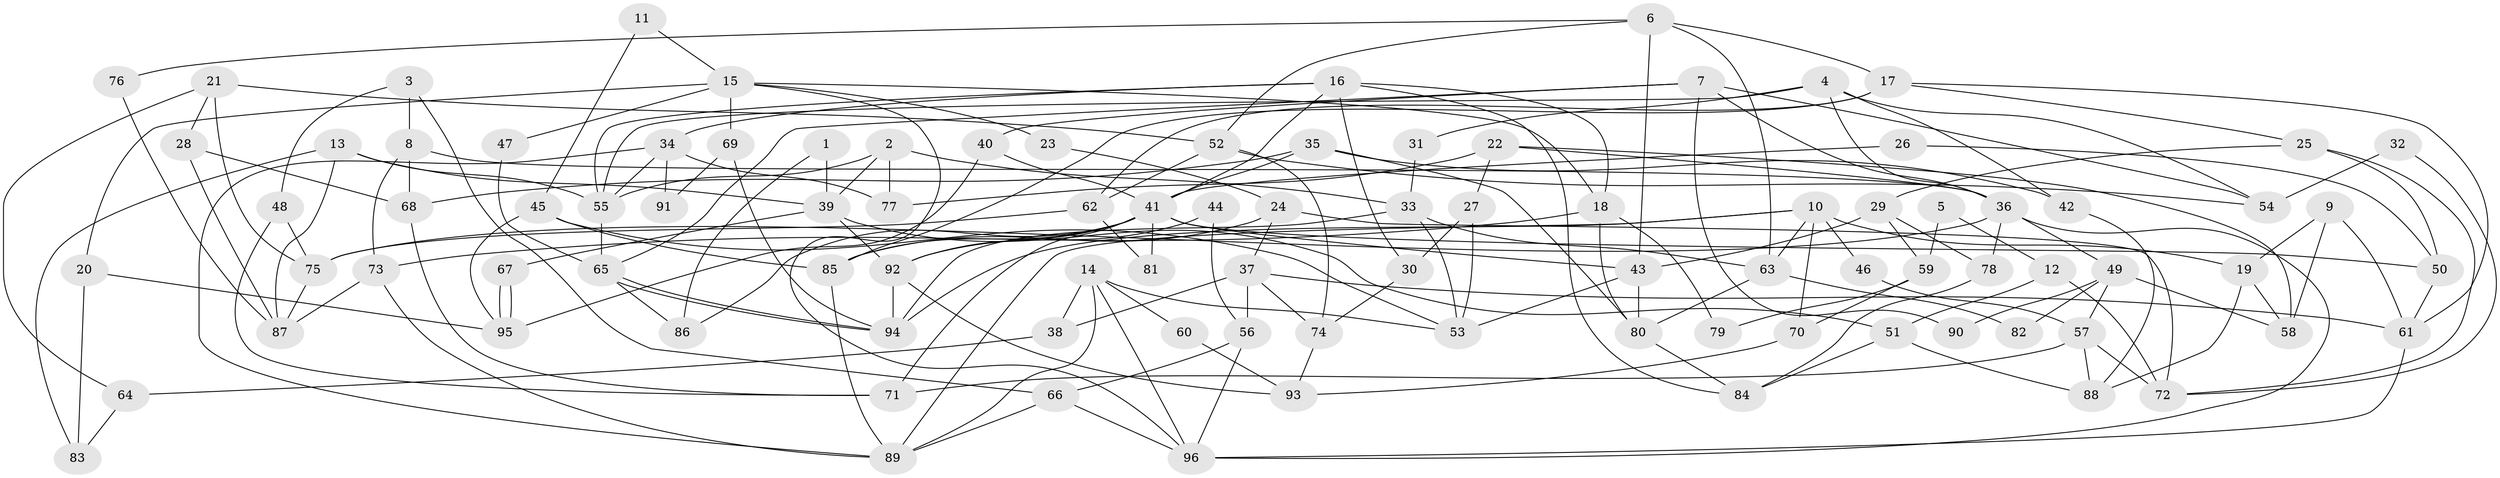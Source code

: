 // coarse degree distribution, {6: 0.08333333333333333, 4: 0.1875, 13: 0.020833333333333332, 8: 0.041666666666666664, 5: 0.20833333333333334, 9: 0.0625, 14: 0.020833333333333332, 3: 0.125, 2: 0.16666666666666666, 11: 0.020833333333333332, 10: 0.041666666666666664, 7: 0.020833333333333332}
// Generated by graph-tools (version 1.1) at 2025/54/03/05/25 16:54:47]
// undirected, 96 vertices, 192 edges
graph export_dot {
graph [start="1"]
  node [color=gray90,style=filled];
  1;
  2;
  3;
  4;
  5;
  6;
  7;
  8;
  9;
  10;
  11;
  12;
  13;
  14;
  15;
  16;
  17;
  18;
  19;
  20;
  21;
  22;
  23;
  24;
  25;
  26;
  27;
  28;
  29;
  30;
  31;
  32;
  33;
  34;
  35;
  36;
  37;
  38;
  39;
  40;
  41;
  42;
  43;
  44;
  45;
  46;
  47;
  48;
  49;
  50;
  51;
  52;
  53;
  54;
  55;
  56;
  57;
  58;
  59;
  60;
  61;
  62;
  63;
  64;
  65;
  66;
  67;
  68;
  69;
  70;
  71;
  72;
  73;
  74;
  75;
  76;
  77;
  78;
  79;
  80;
  81;
  82;
  83;
  84;
  85;
  86;
  87;
  88;
  89;
  90;
  91;
  92;
  93;
  94;
  95;
  96;
  1 -- 86;
  1 -- 39;
  2 -- 39;
  2 -- 55;
  2 -- 33;
  2 -- 77;
  3 -- 66;
  3 -- 8;
  3 -- 48;
  4 -- 42;
  4 -- 36;
  4 -- 31;
  4 -- 54;
  4 -- 55;
  5 -- 59;
  5 -- 12;
  6 -- 43;
  6 -- 17;
  6 -- 52;
  6 -- 63;
  6 -- 76;
  7 -- 36;
  7 -- 65;
  7 -- 40;
  7 -- 54;
  7 -- 90;
  8 -- 36;
  8 -- 68;
  8 -- 73;
  9 -- 58;
  9 -- 61;
  9 -- 19;
  10 -- 89;
  10 -- 94;
  10 -- 19;
  10 -- 46;
  10 -- 63;
  10 -- 70;
  11 -- 15;
  11 -- 45;
  12 -- 51;
  12 -- 72;
  13 -- 55;
  13 -- 39;
  13 -- 83;
  13 -- 87;
  14 -- 38;
  14 -- 53;
  14 -- 60;
  14 -- 89;
  14 -- 96;
  15 -- 18;
  15 -- 96;
  15 -- 20;
  15 -- 23;
  15 -- 47;
  15 -- 69;
  16 -- 34;
  16 -- 30;
  16 -- 18;
  16 -- 41;
  16 -- 55;
  16 -- 84;
  17 -- 85;
  17 -- 61;
  17 -- 25;
  17 -- 62;
  18 -- 73;
  18 -- 79;
  18 -- 80;
  19 -- 58;
  19 -- 88;
  20 -- 95;
  20 -- 83;
  21 -- 75;
  21 -- 52;
  21 -- 28;
  21 -- 64;
  22 -- 58;
  22 -- 77;
  22 -- 27;
  22 -- 36;
  23 -- 24;
  24 -- 85;
  24 -- 37;
  24 -- 72;
  25 -- 29;
  25 -- 50;
  25 -- 72;
  26 -- 41;
  26 -- 50;
  27 -- 53;
  27 -- 30;
  28 -- 68;
  28 -- 87;
  29 -- 78;
  29 -- 43;
  29 -- 59;
  30 -- 74;
  31 -- 33;
  32 -- 72;
  32 -- 54;
  33 -- 63;
  33 -- 53;
  33 -- 94;
  34 -- 55;
  34 -- 89;
  34 -- 77;
  34 -- 91;
  35 -- 41;
  35 -- 80;
  35 -- 42;
  35 -- 68;
  36 -- 75;
  36 -- 49;
  36 -- 78;
  36 -- 96;
  37 -- 56;
  37 -- 61;
  37 -- 38;
  37 -- 74;
  38 -- 64;
  39 -- 51;
  39 -- 92;
  39 -- 67;
  40 -- 41;
  40 -- 95;
  41 -- 85;
  41 -- 43;
  41 -- 50;
  41 -- 71;
  41 -- 81;
  41 -- 86;
  41 -- 92;
  42 -- 88;
  43 -- 80;
  43 -- 53;
  44 -- 56;
  44 -- 92;
  45 -- 53;
  45 -- 95;
  45 -- 85;
  46 -- 57;
  47 -- 65;
  48 -- 75;
  48 -- 71;
  49 -- 57;
  49 -- 58;
  49 -- 82;
  49 -- 90;
  50 -- 61;
  51 -- 84;
  51 -- 88;
  52 -- 54;
  52 -- 62;
  52 -- 74;
  55 -- 65;
  56 -- 96;
  56 -- 66;
  57 -- 71;
  57 -- 72;
  57 -- 88;
  59 -- 70;
  59 -- 79;
  60 -- 93;
  61 -- 96;
  62 -- 75;
  62 -- 81;
  63 -- 80;
  63 -- 82;
  64 -- 83;
  65 -- 94;
  65 -- 94;
  65 -- 86;
  66 -- 96;
  66 -- 89;
  67 -- 95;
  67 -- 95;
  68 -- 71;
  69 -- 94;
  69 -- 91;
  70 -- 93;
  73 -- 87;
  73 -- 89;
  74 -- 93;
  75 -- 87;
  76 -- 87;
  78 -- 84;
  80 -- 84;
  85 -- 89;
  92 -- 94;
  92 -- 93;
}
